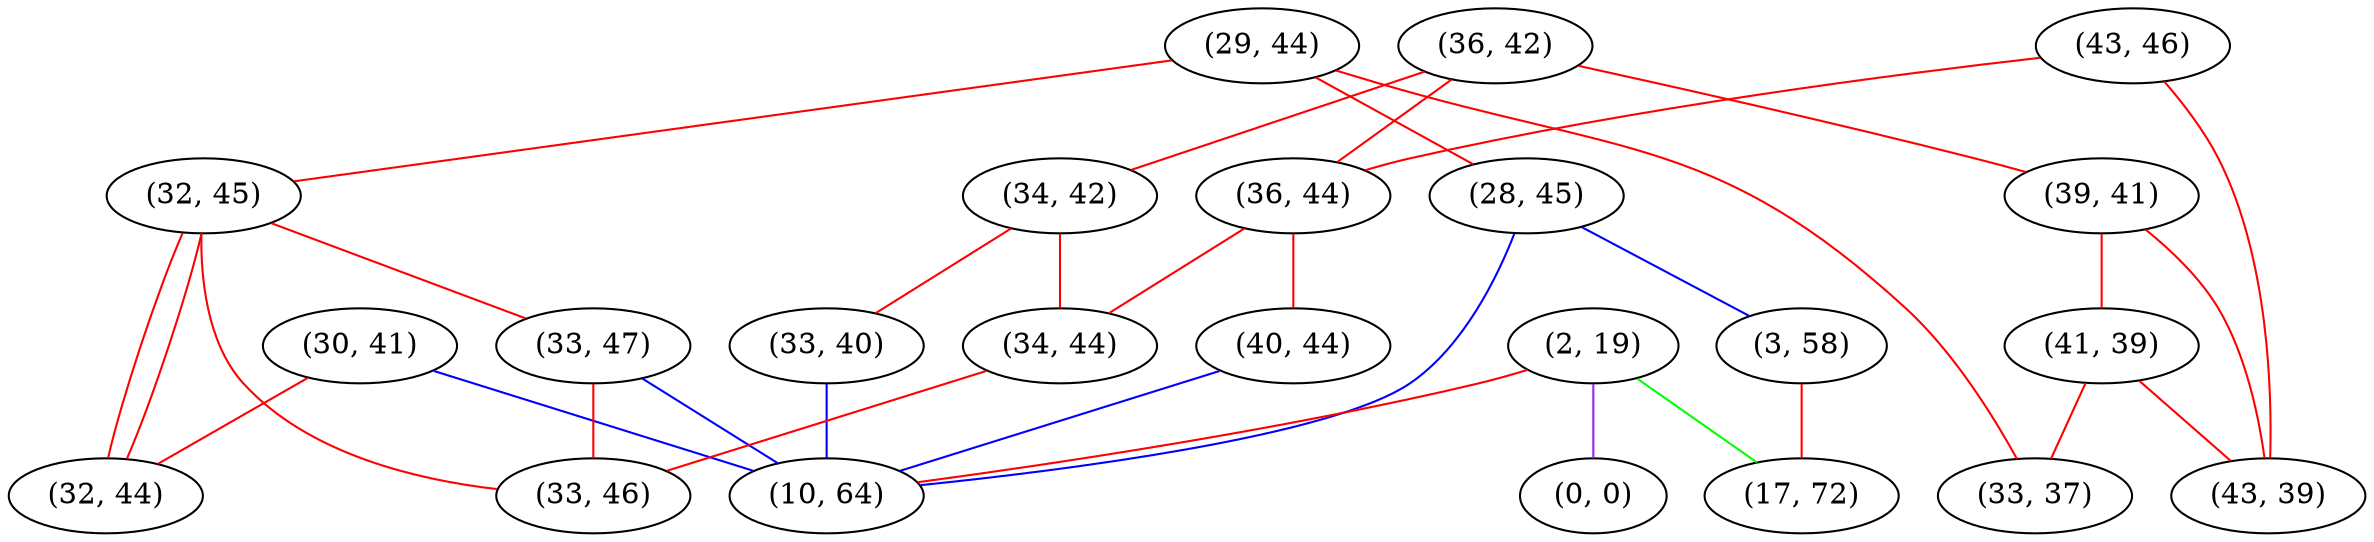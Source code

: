 graph "" {
"(36, 42)";
"(30, 41)";
"(34, 42)";
"(29, 44)";
"(43, 46)";
"(28, 45)";
"(39, 41)";
"(2, 19)";
"(32, 45)";
"(33, 40)";
"(3, 58)";
"(41, 39)";
"(17, 72)";
"(0, 0)";
"(33, 47)";
"(36, 44)";
"(34, 44)";
"(32, 44)";
"(43, 39)";
"(40, 44)";
"(33, 46)";
"(33, 37)";
"(10, 64)";
"(36, 42)" -- "(36, 44)"  [color=red, key=0, weight=1];
"(36, 42)" -- "(34, 42)"  [color=red, key=0, weight=1];
"(36, 42)" -- "(39, 41)"  [color=red, key=0, weight=1];
"(30, 41)" -- "(10, 64)"  [color=blue, key=0, weight=3];
"(30, 41)" -- "(32, 44)"  [color=red, key=0, weight=1];
"(34, 42)" -- "(33, 40)"  [color=red, key=0, weight=1];
"(34, 42)" -- "(34, 44)"  [color=red, key=0, weight=1];
"(29, 44)" -- "(28, 45)"  [color=red, key=0, weight=1];
"(29, 44)" -- "(33, 37)"  [color=red, key=0, weight=1];
"(29, 44)" -- "(32, 45)"  [color=red, key=0, weight=1];
"(43, 46)" -- "(43, 39)"  [color=red, key=0, weight=1];
"(43, 46)" -- "(36, 44)"  [color=red, key=0, weight=1];
"(28, 45)" -- "(10, 64)"  [color=blue, key=0, weight=3];
"(28, 45)" -- "(3, 58)"  [color=blue, key=0, weight=3];
"(39, 41)" -- "(43, 39)"  [color=red, key=0, weight=1];
"(39, 41)" -- "(41, 39)"  [color=red, key=0, weight=1];
"(2, 19)" -- "(10, 64)"  [color=red, key=0, weight=1];
"(2, 19)" -- "(17, 72)"  [color=green, key=0, weight=2];
"(2, 19)" -- "(0, 0)"  [color=purple, key=0, weight=4];
"(32, 45)" -- "(32, 44)"  [color=red, key=0, weight=1];
"(32, 45)" -- "(32, 44)"  [color=red, key=1, weight=1];
"(32, 45)" -- "(33, 46)"  [color=red, key=0, weight=1];
"(32, 45)" -- "(33, 47)"  [color=red, key=0, weight=1];
"(33, 40)" -- "(10, 64)"  [color=blue, key=0, weight=3];
"(3, 58)" -- "(17, 72)"  [color=red, key=0, weight=1];
"(41, 39)" -- "(33, 37)"  [color=red, key=0, weight=1];
"(41, 39)" -- "(43, 39)"  [color=red, key=0, weight=1];
"(33, 47)" -- "(33, 46)"  [color=red, key=0, weight=1];
"(33, 47)" -- "(10, 64)"  [color=blue, key=0, weight=3];
"(36, 44)" -- "(34, 44)"  [color=red, key=0, weight=1];
"(36, 44)" -- "(40, 44)"  [color=red, key=0, weight=1];
"(34, 44)" -- "(33, 46)"  [color=red, key=0, weight=1];
"(40, 44)" -- "(10, 64)"  [color=blue, key=0, weight=3];
}
